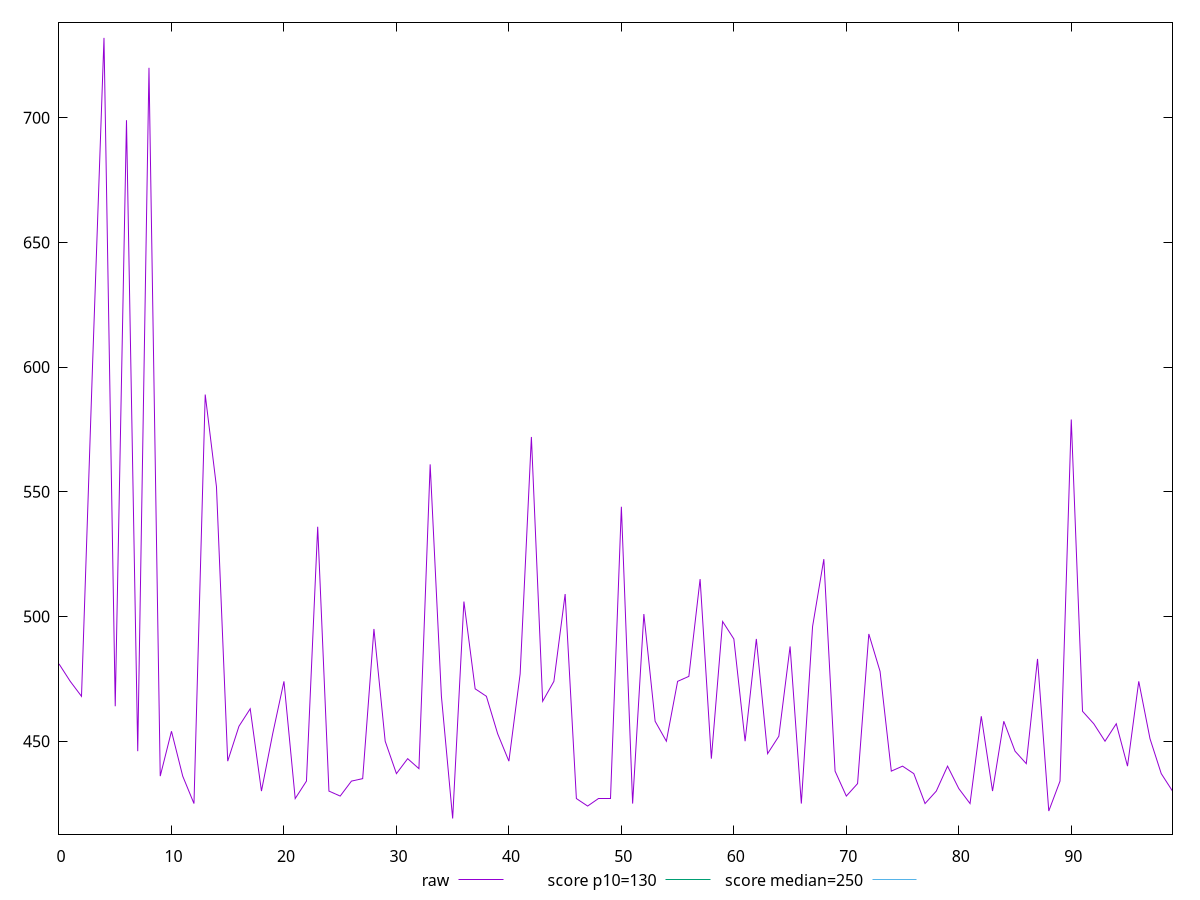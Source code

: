 reset

$raw <<EOF
0 481.0000000000018
1 474
2 468
3 603
4 732
5 464
6 699
7 446
8 720
9 436
10 454
11 436
12 425
13 588.9999999999991
14 552
15 442
16 456
17 463
18 430
19 453
20 474
21 427
22 434
23 536
24 430
25 428
26 433.9999999999982
27 435
28 495
29 450
30 437
31 443
32 439
33 561
34 468
35 419
36 506
37 471
38 468
39 453
40 442
41 477
42 572
43 466
44 474
45 509
46 427
47 424
48 427
49 427
50 544
51 425
52 501
53 458
54 450
55 474
56 476
57 515
58 443
59 498
60 491
61 450
62 491
63 445
64 452
65 488
66 425
67 496
68 523
69 438
70 428
71 433
72 493
73 478
74 438
75 440
76 437
77 425
78 430
79 440
80 431
81 425
82 460
83 430
84 458
85 446
86 441
87 483
88 422
89 434
90 579
91 462
92 457
93 450
94 457
95 440
96 474
97 451
98 437
99 430
EOF

set key outside below
set xrange [0:99]
set yrange [412.74:738.26]
set trange [412.74:738.26]
set terminal svg size 640, 500 enhanced background rgb 'white'
set output "report_00025_2021-02-22T21:38:55.199Z/max-potential-fid/samples/pages+cached/raw/values.svg"

plot $raw title "raw" with line, \
     130 title "score p10=130", \
     250 title "score median=250"

reset
